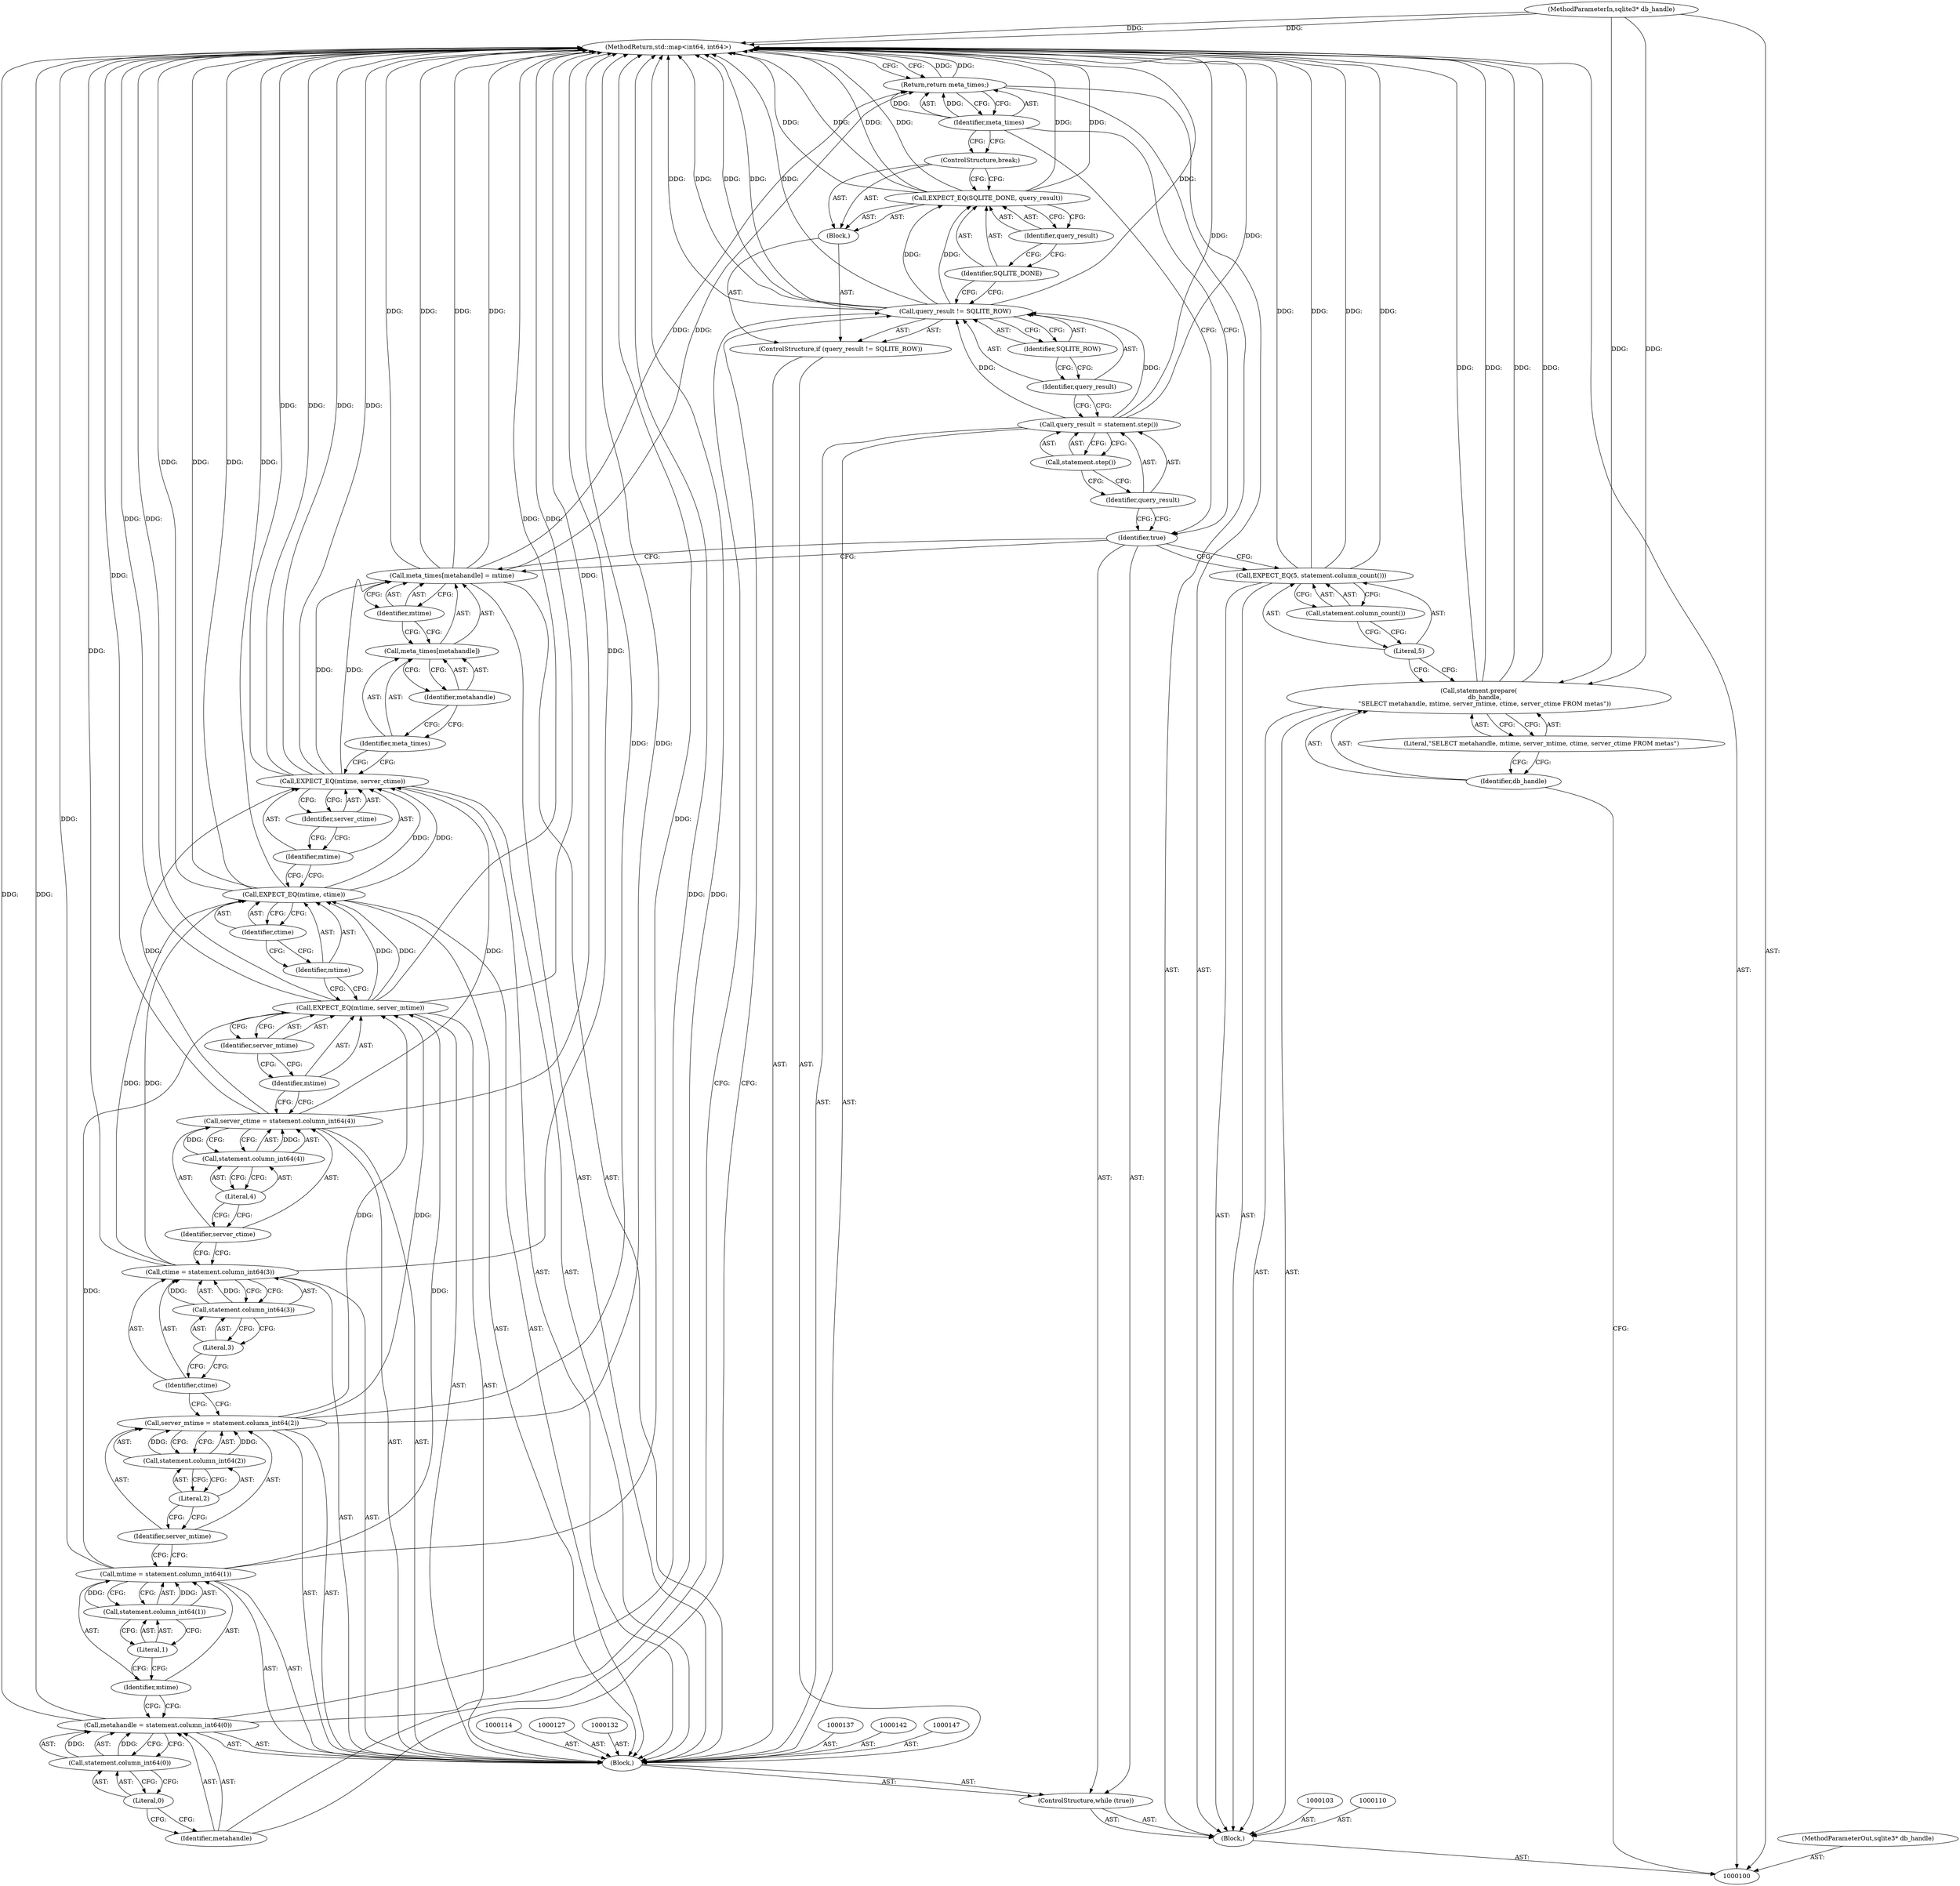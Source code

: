 digraph "1_Chrome_19190765882e272a6a2162c89acdb29110f7e3cf_29" {
"1000168" [label="(MethodReturn,std::map<int64, int64>)"];
"1000101" [label="(MethodParameterIn,sqlite3* db_handle)"];
"1000214" [label="(MethodParameterOut,sqlite3* db_handle)"];
"1000102" [label="(Block,)"];
"1000121" [label="(Identifier,SQLITE_ROW)"];
"1000122" [label="(Block,)"];
"1000118" [label="(ControlStructure,if (query_result != SQLITE_ROW))"];
"1000119" [label="(Call,query_result != SQLITE_ROW)"];
"1000120" [label="(Identifier,query_result)"];
"1000124" [label="(Identifier,SQLITE_DONE)"];
"1000125" [label="(Identifier,query_result)"];
"1000123" [label="(Call,EXPECT_EQ(SQLITE_DONE, query_result))"];
"1000126" [label="(ControlStructure,break;)"];
"1000128" [label="(Call,metahandle = statement.column_int64(0))"];
"1000129" [label="(Identifier,metahandle)"];
"1000130" [label="(Call,statement.column_int64(0))"];
"1000131" [label="(Literal,0)"];
"1000133" [label="(Call,mtime = statement.column_int64(1))"];
"1000134" [label="(Identifier,mtime)"];
"1000135" [label="(Call,statement.column_int64(1))"];
"1000136" [label="(Literal,1)"];
"1000138" [label="(Call,server_mtime = statement.column_int64(2))"];
"1000139" [label="(Identifier,server_mtime)"];
"1000140" [label="(Call,statement.column_int64(2))"];
"1000141" [label="(Literal,2)"];
"1000143" [label="(Call,ctime = statement.column_int64(3))"];
"1000144" [label="(Identifier,ctime)"];
"1000145" [label="(Call,statement.column_int64(3))"];
"1000146" [label="(Literal,3)"];
"1000148" [label="(Call,server_ctime = statement.column_int64(4))"];
"1000149" [label="(Identifier,server_ctime)"];
"1000150" [label="(Call,statement.column_int64(4))"];
"1000113" [label="(Block,)"];
"1000151" [label="(Literal,4)"];
"1000153" [label="(Identifier,mtime)"];
"1000154" [label="(Identifier,server_mtime)"];
"1000152" [label="(Call,EXPECT_EQ(mtime, server_mtime))"];
"1000156" [label="(Identifier,mtime)"];
"1000157" [label="(Identifier,ctime)"];
"1000155" [label="(Call,EXPECT_EQ(mtime, ctime))"];
"1000159" [label="(Identifier,mtime)"];
"1000160" [label="(Identifier,server_ctime)"];
"1000158" [label="(Call,EXPECT_EQ(mtime, server_ctime))"];
"1000164" [label="(Identifier,metahandle)"];
"1000165" [label="(Identifier,mtime)"];
"1000161" [label="(Call,meta_times[metahandle] = mtime)"];
"1000162" [label="(Call,meta_times[metahandle])"];
"1000163" [label="(Identifier,meta_times)"];
"1000166" [label="(Return,return meta_times;)"];
"1000167" [label="(Identifier,meta_times)"];
"1000104" [label="(Call,statement.prepare(\n      db_handle,\n      \"SELECT metahandle, mtime, server_mtime, ctime, server_ctime FROM metas\"))"];
"1000105" [label="(Identifier,db_handle)"];
"1000106" [label="(Literal,\"SELECT metahandle, mtime, server_mtime, ctime, server_ctime FROM metas\")"];
"1000108" [label="(Literal,5)"];
"1000109" [label="(Call,statement.column_count())"];
"1000107" [label="(Call,EXPECT_EQ(5, statement.column_count()))"];
"1000111" [label="(ControlStructure,while (true))"];
"1000112" [label="(Identifier,true)"];
"1000117" [label="(Call,statement.step())"];
"1000115" [label="(Call,query_result = statement.step())"];
"1000116" [label="(Identifier,query_result)"];
"1000168" -> "1000100"  [label="AST: "];
"1000168" -> "1000166"  [label="CFG: "];
"1000115" -> "1000168"  [label="DDG: "];
"1000128" -> "1000168"  [label="DDG: "];
"1000128" -> "1000168"  [label="DDG: "];
"1000123" -> "1000168"  [label="DDG: "];
"1000123" -> "1000168"  [label="DDG: "];
"1000123" -> "1000168"  [label="DDG: "];
"1000107" -> "1000168"  [label="DDG: "];
"1000107" -> "1000168"  [label="DDG: "];
"1000155" -> "1000168"  [label="DDG: "];
"1000155" -> "1000168"  [label="DDG: "];
"1000104" -> "1000168"  [label="DDG: "];
"1000104" -> "1000168"  [label="DDG: "];
"1000158" -> "1000168"  [label="DDG: "];
"1000158" -> "1000168"  [label="DDG: "];
"1000152" -> "1000168"  [label="DDG: "];
"1000152" -> "1000168"  [label="DDG: "];
"1000148" -> "1000168"  [label="DDG: "];
"1000119" -> "1000168"  [label="DDG: "];
"1000119" -> "1000168"  [label="DDG: "];
"1000119" -> "1000168"  [label="DDG: "];
"1000161" -> "1000168"  [label="DDG: "];
"1000161" -> "1000168"  [label="DDG: "];
"1000138" -> "1000168"  [label="DDG: "];
"1000133" -> "1000168"  [label="DDG: "];
"1000101" -> "1000168"  [label="DDG: "];
"1000143" -> "1000168"  [label="DDG: "];
"1000166" -> "1000168"  [label="DDG: "];
"1000101" -> "1000100"  [label="AST: "];
"1000101" -> "1000168"  [label="DDG: "];
"1000101" -> "1000104"  [label="DDG: "];
"1000214" -> "1000100"  [label="AST: "];
"1000102" -> "1000100"  [label="AST: "];
"1000103" -> "1000102"  [label="AST: "];
"1000104" -> "1000102"  [label="AST: "];
"1000107" -> "1000102"  [label="AST: "];
"1000110" -> "1000102"  [label="AST: "];
"1000111" -> "1000102"  [label="AST: "];
"1000166" -> "1000102"  [label="AST: "];
"1000121" -> "1000119"  [label="AST: "];
"1000121" -> "1000120"  [label="CFG: "];
"1000119" -> "1000121"  [label="CFG: "];
"1000122" -> "1000118"  [label="AST: "];
"1000123" -> "1000122"  [label="AST: "];
"1000126" -> "1000122"  [label="AST: "];
"1000118" -> "1000113"  [label="AST: "];
"1000119" -> "1000118"  [label="AST: "];
"1000122" -> "1000118"  [label="AST: "];
"1000119" -> "1000118"  [label="AST: "];
"1000119" -> "1000121"  [label="CFG: "];
"1000120" -> "1000119"  [label="AST: "];
"1000121" -> "1000119"  [label="AST: "];
"1000124" -> "1000119"  [label="CFG: "];
"1000129" -> "1000119"  [label="CFG: "];
"1000119" -> "1000168"  [label="DDG: "];
"1000119" -> "1000168"  [label="DDG: "];
"1000119" -> "1000168"  [label="DDG: "];
"1000115" -> "1000119"  [label="DDG: "];
"1000119" -> "1000123"  [label="DDG: "];
"1000120" -> "1000119"  [label="AST: "];
"1000120" -> "1000115"  [label="CFG: "];
"1000121" -> "1000120"  [label="CFG: "];
"1000124" -> "1000123"  [label="AST: "];
"1000124" -> "1000119"  [label="CFG: "];
"1000125" -> "1000124"  [label="CFG: "];
"1000125" -> "1000123"  [label="AST: "];
"1000125" -> "1000124"  [label="CFG: "];
"1000123" -> "1000125"  [label="CFG: "];
"1000123" -> "1000122"  [label="AST: "];
"1000123" -> "1000125"  [label="CFG: "];
"1000124" -> "1000123"  [label="AST: "];
"1000125" -> "1000123"  [label="AST: "];
"1000126" -> "1000123"  [label="CFG: "];
"1000123" -> "1000168"  [label="DDG: "];
"1000123" -> "1000168"  [label="DDG: "];
"1000123" -> "1000168"  [label="DDG: "];
"1000119" -> "1000123"  [label="DDG: "];
"1000126" -> "1000122"  [label="AST: "];
"1000126" -> "1000123"  [label="CFG: "];
"1000167" -> "1000126"  [label="CFG: "];
"1000128" -> "1000113"  [label="AST: "];
"1000128" -> "1000130"  [label="CFG: "];
"1000129" -> "1000128"  [label="AST: "];
"1000130" -> "1000128"  [label="AST: "];
"1000134" -> "1000128"  [label="CFG: "];
"1000128" -> "1000168"  [label="DDG: "];
"1000128" -> "1000168"  [label="DDG: "];
"1000130" -> "1000128"  [label="DDG: "];
"1000129" -> "1000128"  [label="AST: "];
"1000129" -> "1000119"  [label="CFG: "];
"1000131" -> "1000129"  [label="CFG: "];
"1000130" -> "1000128"  [label="AST: "];
"1000130" -> "1000131"  [label="CFG: "];
"1000131" -> "1000130"  [label="AST: "];
"1000128" -> "1000130"  [label="CFG: "];
"1000130" -> "1000128"  [label="DDG: "];
"1000131" -> "1000130"  [label="AST: "];
"1000131" -> "1000129"  [label="CFG: "];
"1000130" -> "1000131"  [label="CFG: "];
"1000133" -> "1000113"  [label="AST: "];
"1000133" -> "1000135"  [label="CFG: "];
"1000134" -> "1000133"  [label="AST: "];
"1000135" -> "1000133"  [label="AST: "];
"1000139" -> "1000133"  [label="CFG: "];
"1000133" -> "1000168"  [label="DDG: "];
"1000135" -> "1000133"  [label="DDG: "];
"1000133" -> "1000152"  [label="DDG: "];
"1000134" -> "1000133"  [label="AST: "];
"1000134" -> "1000128"  [label="CFG: "];
"1000136" -> "1000134"  [label="CFG: "];
"1000135" -> "1000133"  [label="AST: "];
"1000135" -> "1000136"  [label="CFG: "];
"1000136" -> "1000135"  [label="AST: "];
"1000133" -> "1000135"  [label="CFG: "];
"1000135" -> "1000133"  [label="DDG: "];
"1000136" -> "1000135"  [label="AST: "];
"1000136" -> "1000134"  [label="CFG: "];
"1000135" -> "1000136"  [label="CFG: "];
"1000138" -> "1000113"  [label="AST: "];
"1000138" -> "1000140"  [label="CFG: "];
"1000139" -> "1000138"  [label="AST: "];
"1000140" -> "1000138"  [label="AST: "];
"1000144" -> "1000138"  [label="CFG: "];
"1000138" -> "1000168"  [label="DDG: "];
"1000140" -> "1000138"  [label="DDG: "];
"1000138" -> "1000152"  [label="DDG: "];
"1000139" -> "1000138"  [label="AST: "];
"1000139" -> "1000133"  [label="CFG: "];
"1000141" -> "1000139"  [label="CFG: "];
"1000140" -> "1000138"  [label="AST: "];
"1000140" -> "1000141"  [label="CFG: "];
"1000141" -> "1000140"  [label="AST: "];
"1000138" -> "1000140"  [label="CFG: "];
"1000140" -> "1000138"  [label="DDG: "];
"1000141" -> "1000140"  [label="AST: "];
"1000141" -> "1000139"  [label="CFG: "];
"1000140" -> "1000141"  [label="CFG: "];
"1000143" -> "1000113"  [label="AST: "];
"1000143" -> "1000145"  [label="CFG: "];
"1000144" -> "1000143"  [label="AST: "];
"1000145" -> "1000143"  [label="AST: "];
"1000149" -> "1000143"  [label="CFG: "];
"1000143" -> "1000168"  [label="DDG: "];
"1000145" -> "1000143"  [label="DDG: "];
"1000143" -> "1000155"  [label="DDG: "];
"1000144" -> "1000143"  [label="AST: "];
"1000144" -> "1000138"  [label="CFG: "];
"1000146" -> "1000144"  [label="CFG: "];
"1000145" -> "1000143"  [label="AST: "];
"1000145" -> "1000146"  [label="CFG: "];
"1000146" -> "1000145"  [label="AST: "];
"1000143" -> "1000145"  [label="CFG: "];
"1000145" -> "1000143"  [label="DDG: "];
"1000146" -> "1000145"  [label="AST: "];
"1000146" -> "1000144"  [label="CFG: "];
"1000145" -> "1000146"  [label="CFG: "];
"1000148" -> "1000113"  [label="AST: "];
"1000148" -> "1000150"  [label="CFG: "];
"1000149" -> "1000148"  [label="AST: "];
"1000150" -> "1000148"  [label="AST: "];
"1000153" -> "1000148"  [label="CFG: "];
"1000148" -> "1000168"  [label="DDG: "];
"1000150" -> "1000148"  [label="DDG: "];
"1000148" -> "1000158"  [label="DDG: "];
"1000149" -> "1000148"  [label="AST: "];
"1000149" -> "1000143"  [label="CFG: "];
"1000151" -> "1000149"  [label="CFG: "];
"1000150" -> "1000148"  [label="AST: "];
"1000150" -> "1000151"  [label="CFG: "];
"1000151" -> "1000150"  [label="AST: "];
"1000148" -> "1000150"  [label="CFG: "];
"1000150" -> "1000148"  [label="DDG: "];
"1000113" -> "1000111"  [label="AST: "];
"1000114" -> "1000113"  [label="AST: "];
"1000115" -> "1000113"  [label="AST: "];
"1000118" -> "1000113"  [label="AST: "];
"1000127" -> "1000113"  [label="AST: "];
"1000128" -> "1000113"  [label="AST: "];
"1000132" -> "1000113"  [label="AST: "];
"1000133" -> "1000113"  [label="AST: "];
"1000137" -> "1000113"  [label="AST: "];
"1000138" -> "1000113"  [label="AST: "];
"1000142" -> "1000113"  [label="AST: "];
"1000143" -> "1000113"  [label="AST: "];
"1000147" -> "1000113"  [label="AST: "];
"1000148" -> "1000113"  [label="AST: "];
"1000152" -> "1000113"  [label="AST: "];
"1000155" -> "1000113"  [label="AST: "];
"1000158" -> "1000113"  [label="AST: "];
"1000161" -> "1000113"  [label="AST: "];
"1000151" -> "1000150"  [label="AST: "];
"1000151" -> "1000149"  [label="CFG: "];
"1000150" -> "1000151"  [label="CFG: "];
"1000153" -> "1000152"  [label="AST: "];
"1000153" -> "1000148"  [label="CFG: "];
"1000154" -> "1000153"  [label="CFG: "];
"1000154" -> "1000152"  [label="AST: "];
"1000154" -> "1000153"  [label="CFG: "];
"1000152" -> "1000154"  [label="CFG: "];
"1000152" -> "1000113"  [label="AST: "];
"1000152" -> "1000154"  [label="CFG: "];
"1000153" -> "1000152"  [label="AST: "];
"1000154" -> "1000152"  [label="AST: "];
"1000156" -> "1000152"  [label="CFG: "];
"1000152" -> "1000168"  [label="DDG: "];
"1000152" -> "1000168"  [label="DDG: "];
"1000133" -> "1000152"  [label="DDG: "];
"1000138" -> "1000152"  [label="DDG: "];
"1000152" -> "1000155"  [label="DDG: "];
"1000156" -> "1000155"  [label="AST: "];
"1000156" -> "1000152"  [label="CFG: "];
"1000157" -> "1000156"  [label="CFG: "];
"1000157" -> "1000155"  [label="AST: "];
"1000157" -> "1000156"  [label="CFG: "];
"1000155" -> "1000157"  [label="CFG: "];
"1000155" -> "1000113"  [label="AST: "];
"1000155" -> "1000157"  [label="CFG: "];
"1000156" -> "1000155"  [label="AST: "];
"1000157" -> "1000155"  [label="AST: "];
"1000159" -> "1000155"  [label="CFG: "];
"1000155" -> "1000168"  [label="DDG: "];
"1000155" -> "1000168"  [label="DDG: "];
"1000152" -> "1000155"  [label="DDG: "];
"1000143" -> "1000155"  [label="DDG: "];
"1000155" -> "1000158"  [label="DDG: "];
"1000159" -> "1000158"  [label="AST: "];
"1000159" -> "1000155"  [label="CFG: "];
"1000160" -> "1000159"  [label="CFG: "];
"1000160" -> "1000158"  [label="AST: "];
"1000160" -> "1000159"  [label="CFG: "];
"1000158" -> "1000160"  [label="CFG: "];
"1000158" -> "1000113"  [label="AST: "];
"1000158" -> "1000160"  [label="CFG: "];
"1000159" -> "1000158"  [label="AST: "];
"1000160" -> "1000158"  [label="AST: "];
"1000163" -> "1000158"  [label="CFG: "];
"1000158" -> "1000168"  [label="DDG: "];
"1000158" -> "1000168"  [label="DDG: "];
"1000155" -> "1000158"  [label="DDG: "];
"1000148" -> "1000158"  [label="DDG: "];
"1000158" -> "1000161"  [label="DDG: "];
"1000164" -> "1000162"  [label="AST: "];
"1000164" -> "1000163"  [label="CFG: "];
"1000162" -> "1000164"  [label="CFG: "];
"1000165" -> "1000161"  [label="AST: "];
"1000165" -> "1000162"  [label="CFG: "];
"1000161" -> "1000165"  [label="CFG: "];
"1000161" -> "1000113"  [label="AST: "];
"1000161" -> "1000165"  [label="CFG: "];
"1000162" -> "1000161"  [label="AST: "];
"1000165" -> "1000161"  [label="AST: "];
"1000112" -> "1000161"  [label="CFG: "];
"1000161" -> "1000168"  [label="DDG: "];
"1000161" -> "1000168"  [label="DDG: "];
"1000158" -> "1000161"  [label="DDG: "];
"1000161" -> "1000166"  [label="DDG: "];
"1000162" -> "1000161"  [label="AST: "];
"1000162" -> "1000164"  [label="CFG: "];
"1000163" -> "1000162"  [label="AST: "];
"1000164" -> "1000162"  [label="AST: "];
"1000165" -> "1000162"  [label="CFG: "];
"1000163" -> "1000162"  [label="AST: "];
"1000163" -> "1000158"  [label="CFG: "];
"1000164" -> "1000163"  [label="CFG: "];
"1000166" -> "1000102"  [label="AST: "];
"1000166" -> "1000167"  [label="CFG: "];
"1000167" -> "1000166"  [label="AST: "];
"1000168" -> "1000166"  [label="CFG: "];
"1000166" -> "1000168"  [label="DDG: "];
"1000167" -> "1000166"  [label="DDG: "];
"1000161" -> "1000166"  [label="DDG: "];
"1000167" -> "1000166"  [label="AST: "];
"1000167" -> "1000112"  [label="CFG: "];
"1000167" -> "1000126"  [label="CFG: "];
"1000166" -> "1000167"  [label="CFG: "];
"1000167" -> "1000166"  [label="DDG: "];
"1000104" -> "1000102"  [label="AST: "];
"1000104" -> "1000106"  [label="CFG: "];
"1000105" -> "1000104"  [label="AST: "];
"1000106" -> "1000104"  [label="AST: "];
"1000108" -> "1000104"  [label="CFG: "];
"1000104" -> "1000168"  [label="DDG: "];
"1000104" -> "1000168"  [label="DDG: "];
"1000101" -> "1000104"  [label="DDG: "];
"1000105" -> "1000104"  [label="AST: "];
"1000105" -> "1000100"  [label="CFG: "];
"1000106" -> "1000105"  [label="CFG: "];
"1000106" -> "1000104"  [label="AST: "];
"1000106" -> "1000105"  [label="CFG: "];
"1000104" -> "1000106"  [label="CFG: "];
"1000108" -> "1000107"  [label="AST: "];
"1000108" -> "1000104"  [label="CFG: "];
"1000109" -> "1000108"  [label="CFG: "];
"1000109" -> "1000107"  [label="AST: "];
"1000109" -> "1000108"  [label="CFG: "];
"1000107" -> "1000109"  [label="CFG: "];
"1000107" -> "1000102"  [label="AST: "];
"1000107" -> "1000109"  [label="CFG: "];
"1000108" -> "1000107"  [label="AST: "];
"1000109" -> "1000107"  [label="AST: "];
"1000112" -> "1000107"  [label="CFG: "];
"1000107" -> "1000168"  [label="DDG: "];
"1000107" -> "1000168"  [label="DDG: "];
"1000111" -> "1000102"  [label="AST: "];
"1000112" -> "1000111"  [label="AST: "];
"1000113" -> "1000111"  [label="AST: "];
"1000112" -> "1000111"  [label="AST: "];
"1000112" -> "1000161"  [label="CFG: "];
"1000112" -> "1000107"  [label="CFG: "];
"1000116" -> "1000112"  [label="CFG: "];
"1000167" -> "1000112"  [label="CFG: "];
"1000117" -> "1000115"  [label="AST: "];
"1000117" -> "1000116"  [label="CFG: "];
"1000115" -> "1000117"  [label="CFG: "];
"1000115" -> "1000113"  [label="AST: "];
"1000115" -> "1000117"  [label="CFG: "];
"1000116" -> "1000115"  [label="AST: "];
"1000117" -> "1000115"  [label="AST: "];
"1000120" -> "1000115"  [label="CFG: "];
"1000115" -> "1000168"  [label="DDG: "];
"1000115" -> "1000119"  [label="DDG: "];
"1000116" -> "1000115"  [label="AST: "];
"1000116" -> "1000112"  [label="CFG: "];
"1000117" -> "1000116"  [label="CFG: "];
}
